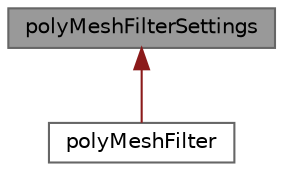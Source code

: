 digraph "polyMeshFilterSettings"
{
 // LATEX_PDF_SIZE
  bgcolor="transparent";
  edge [fontname=Helvetica,fontsize=10,labelfontname=Helvetica,labelfontsize=10];
  node [fontname=Helvetica,fontsize=10,shape=box,height=0.2,width=0.4];
  Node1 [id="Node000001",label="polyMeshFilterSettings",height=0.2,width=0.4,color="gray40", fillcolor="grey60", style="filled", fontcolor="black",tooltip="Class to store the settings for the polyMeshFilter class."];
  Node1 -> Node2 [id="edge1_Node000001_Node000002",dir="back",color="firebrick4",style="solid",tooltip=" "];
  Node2 [id="Node000002",label="polyMeshFilter",height=0.2,width=0.4,color="gray40", fillcolor="white", style="filled",URL="$classFoam_1_1polyMeshFilter.html",tooltip="Remove the edges and faces of a polyMesh whilst satisfying the given mesh quality criteria."];
}
